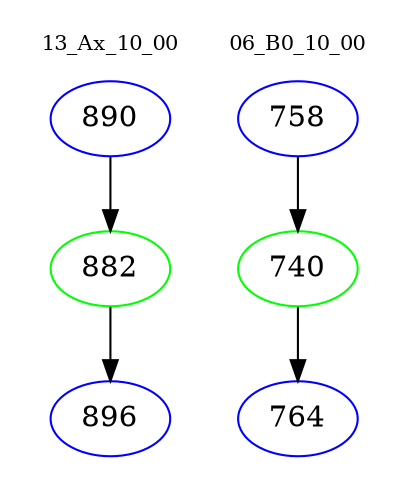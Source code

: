 digraph{
subgraph cluster_0 {
color = white
label = "13_Ax_10_00";
fontsize=10;
T0_890 [label="890", color="blue"]
T0_890 -> T0_882 [color="black"]
T0_882 [label="882", color="green"]
T0_882 -> T0_896 [color="black"]
T0_896 [label="896", color="blue"]
}
subgraph cluster_1 {
color = white
label = "06_B0_10_00";
fontsize=10;
T1_758 [label="758", color="blue"]
T1_758 -> T1_740 [color="black"]
T1_740 [label="740", color="green"]
T1_740 -> T1_764 [color="black"]
T1_764 [label="764", color="blue"]
}
}
